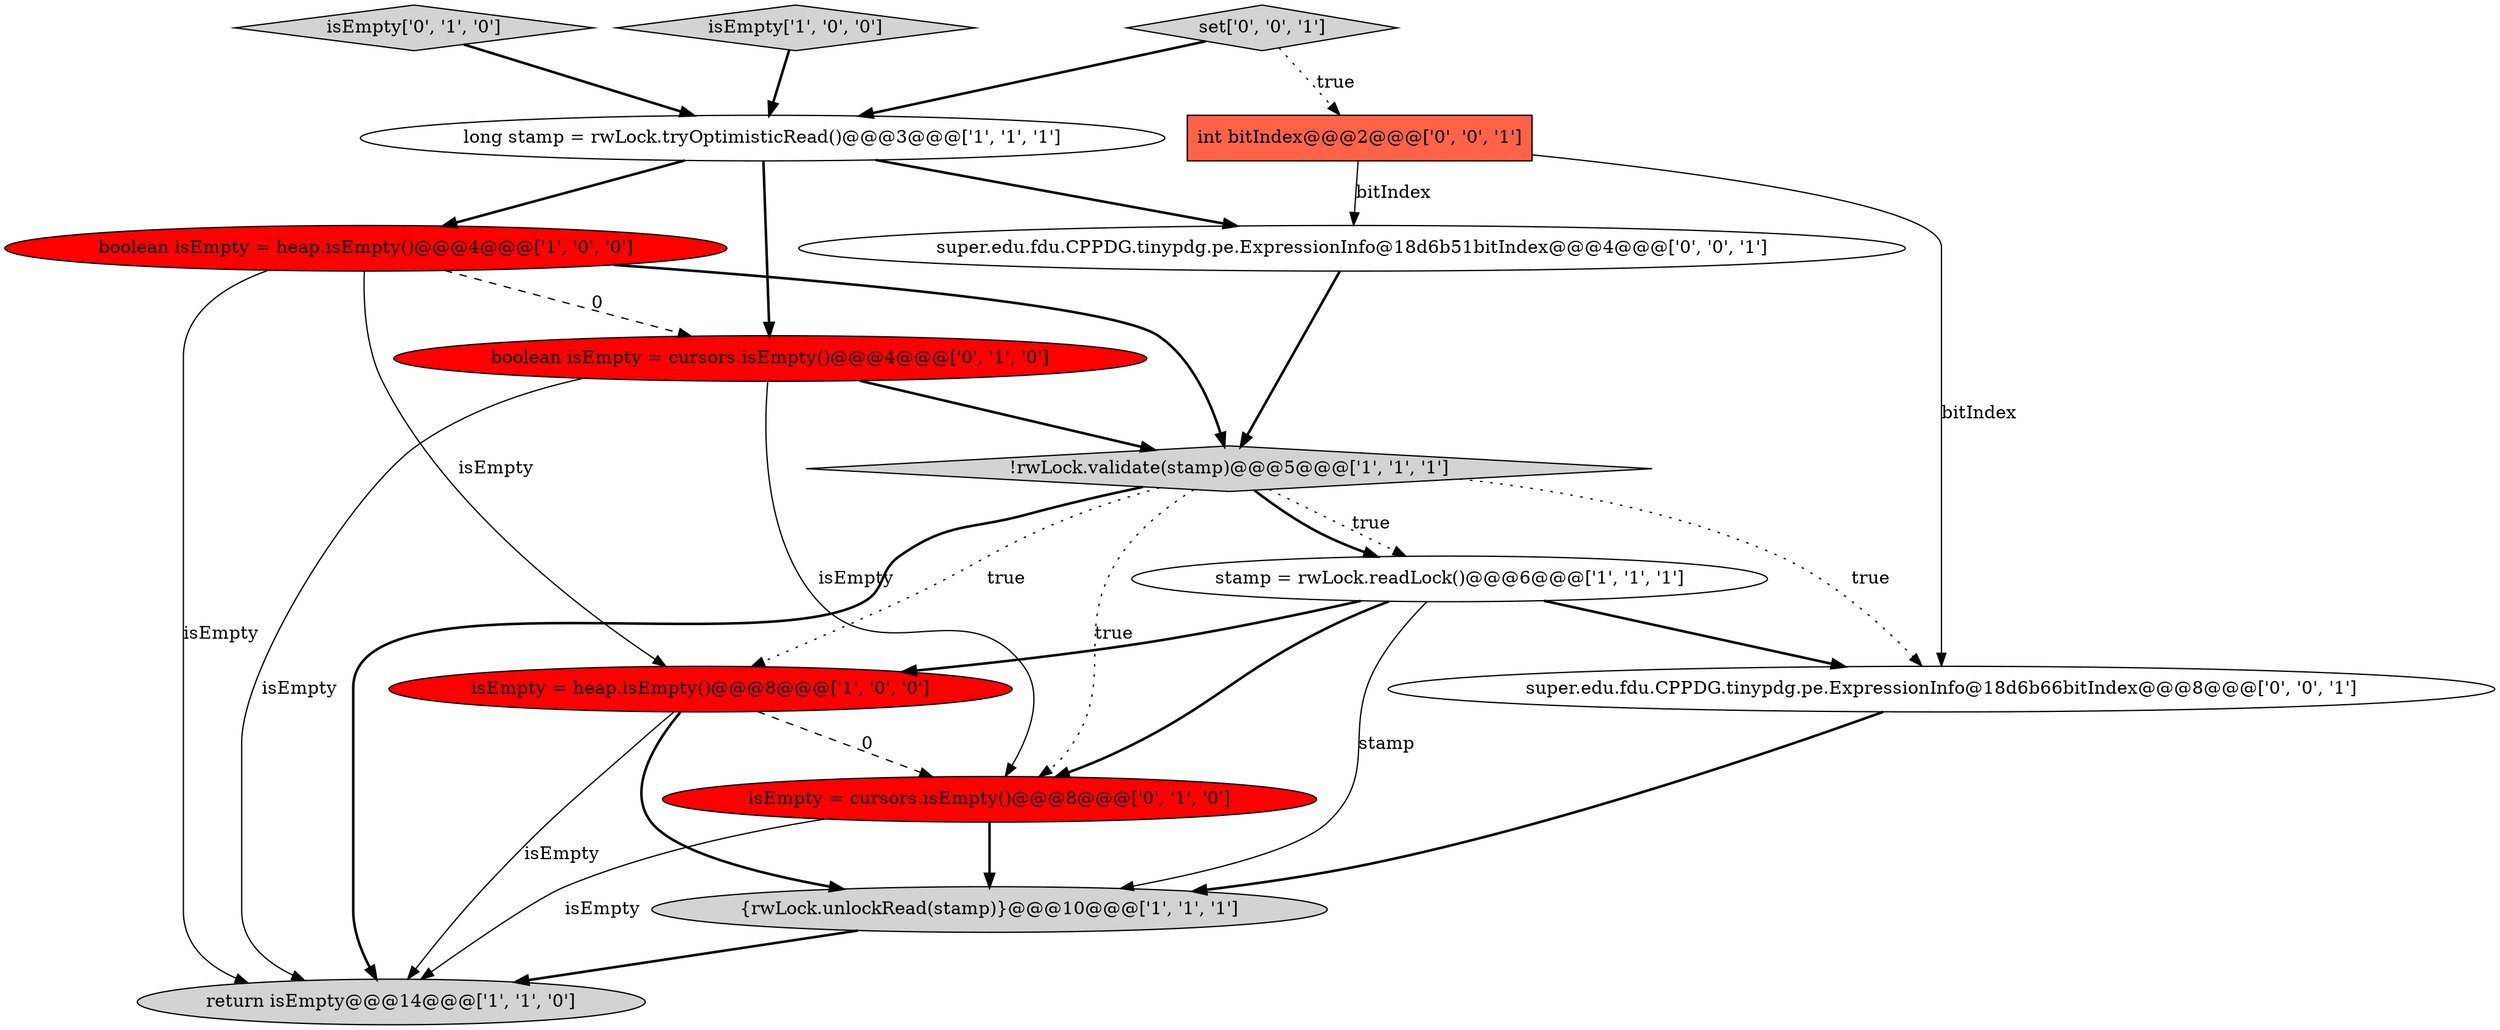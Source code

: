 digraph {
2 [style = filled, label = "!rwLock.validate(stamp)@@@5@@@['1', '1', '1']", fillcolor = lightgray, shape = diamond image = "AAA0AAABBB1BBB"];
12 [style = filled, label = "int bitIndex@@@2@@@['0', '0', '1']", fillcolor = tomato, shape = box image = "AAA0AAABBB3BBB"];
9 [style = filled, label = "boolean isEmpty = cursors.isEmpty()@@@4@@@['0', '1', '0']", fillcolor = red, shape = ellipse image = "AAA1AAABBB2BBB"];
4 [style = filled, label = "boolean isEmpty = heap.isEmpty()@@@4@@@['1', '0', '0']", fillcolor = red, shape = ellipse image = "AAA1AAABBB1BBB"];
0 [style = filled, label = "long stamp = rwLock.tryOptimisticRead()@@@3@@@['1', '1', '1']", fillcolor = white, shape = ellipse image = "AAA0AAABBB1BBB"];
10 [style = filled, label = "isEmpty = cursors.isEmpty()@@@8@@@['0', '1', '0']", fillcolor = red, shape = ellipse image = "AAA1AAABBB2BBB"];
3 [style = filled, label = "isEmpty = heap.isEmpty()@@@8@@@['1', '0', '0']", fillcolor = red, shape = ellipse image = "AAA1AAABBB1BBB"];
13 [style = filled, label = "super.edu.fdu.CPPDG.tinypdg.pe.ExpressionInfo@18d6b66bitIndex@@@8@@@['0', '0', '1']", fillcolor = white, shape = ellipse image = "AAA0AAABBB3BBB"];
6 [style = filled, label = "isEmpty['1', '0', '0']", fillcolor = lightgray, shape = diamond image = "AAA0AAABBB1BBB"];
7 [style = filled, label = "return isEmpty@@@14@@@['1', '1', '0']", fillcolor = lightgray, shape = ellipse image = "AAA0AAABBB1BBB"];
8 [style = filled, label = "isEmpty['0', '1', '0']", fillcolor = lightgray, shape = diamond image = "AAA0AAABBB2BBB"];
5 [style = filled, label = "stamp = rwLock.readLock()@@@6@@@['1', '1', '1']", fillcolor = white, shape = ellipse image = "AAA0AAABBB1BBB"];
1 [style = filled, label = "{rwLock.unlockRead(stamp)}@@@10@@@['1', '1', '1']", fillcolor = lightgray, shape = ellipse image = "AAA0AAABBB1BBB"];
11 [style = filled, label = "set['0', '0', '1']", fillcolor = lightgray, shape = diamond image = "AAA0AAABBB3BBB"];
14 [style = filled, label = "super.edu.fdu.CPPDG.tinypdg.pe.ExpressionInfo@18d6b51bitIndex@@@4@@@['0', '0', '1']", fillcolor = white, shape = ellipse image = "AAA0AAABBB3BBB"];
2->3 [style = dotted, label="true"];
5->3 [style = bold, label=""];
2->10 [style = dotted, label="true"];
5->10 [style = bold, label=""];
0->9 [style = bold, label=""];
3->1 [style = bold, label=""];
10->7 [style = solid, label="isEmpty"];
9->2 [style = bold, label=""];
4->7 [style = solid, label="isEmpty"];
11->12 [style = dotted, label="true"];
12->14 [style = solid, label="bitIndex"];
9->10 [style = solid, label="isEmpty"];
6->0 [style = bold, label=""];
4->2 [style = bold, label=""];
5->1 [style = solid, label="stamp"];
1->7 [style = bold, label=""];
12->13 [style = solid, label="bitIndex"];
13->1 [style = bold, label=""];
8->0 [style = bold, label=""];
4->9 [style = dashed, label="0"];
0->14 [style = bold, label=""];
11->0 [style = bold, label=""];
0->4 [style = bold, label=""];
5->13 [style = bold, label=""];
14->2 [style = bold, label=""];
3->10 [style = dashed, label="0"];
2->7 [style = bold, label=""];
4->3 [style = solid, label="isEmpty"];
2->5 [style = dotted, label="true"];
9->7 [style = solid, label="isEmpty"];
10->1 [style = bold, label=""];
3->7 [style = solid, label="isEmpty"];
2->13 [style = dotted, label="true"];
2->5 [style = bold, label=""];
}
